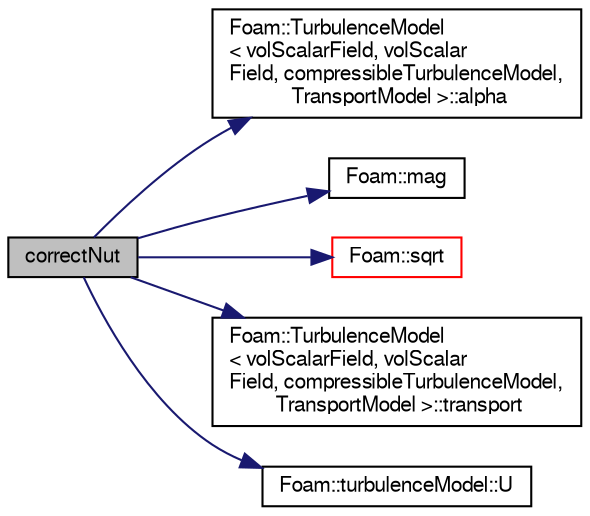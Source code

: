 digraph "correctNut"
{
  bgcolor="transparent";
  edge [fontname="FreeSans",fontsize="10",labelfontname="FreeSans",labelfontsize="10"];
  node [fontname="FreeSans",fontsize="10",shape=record];
  rankdir="LR";
  Node62 [label="correctNut",height=0.2,width=0.4,color="black", fillcolor="grey75", style="filled", fontcolor="black"];
  Node62 -> Node63 [color="midnightblue",fontsize="10",style="solid",fontname="FreeSans"];
  Node63 [label="Foam::TurbulenceModel\l\< volScalarField, volScalar\lField, compressibleTurbulenceModel,\l TransportModel \>::alpha",height=0.2,width=0.4,color="black",URL="$a31310.html#a901ed302c090258c3b5c886336be45d1",tooltip="Access function to phase fraction. "];
  Node62 -> Node64 [color="midnightblue",fontsize="10",style="solid",fontname="FreeSans"];
  Node64 [label="Foam::mag",height=0.2,width=0.4,color="black",URL="$a21124.html#a929da2a3fdcf3dacbbe0487d3a330dae"];
  Node62 -> Node65 [color="midnightblue",fontsize="10",style="solid",fontname="FreeSans"];
  Node65 [label="Foam::sqrt",height=0.2,width=0.4,color="red",URL="$a21124.html#a8616bd62eebf2342a80222fecb1bda71"];
  Node62 -> Node70 [color="midnightblue",fontsize="10",style="solid",fontname="FreeSans"];
  Node70 [label="Foam::TurbulenceModel\l\< volScalarField, volScalar\lField, compressibleTurbulenceModel,\l TransportModel \>::transport",height=0.2,width=0.4,color="black",URL="$a31310.html#a882ad6ffc6216cd1027fa6cceaa41d9f",tooltip="Access function to incompressible transport model. "];
  Node62 -> Node71 [color="midnightblue",fontsize="10",style="solid",fontname="FreeSans"];
  Node71 [label="Foam::turbulenceModel::U",height=0.2,width=0.4,color="black",URL="$a31314.html#a536d168d7b335fe81f506f232b5b4872",tooltip="Access function to velocity field. "];
}
